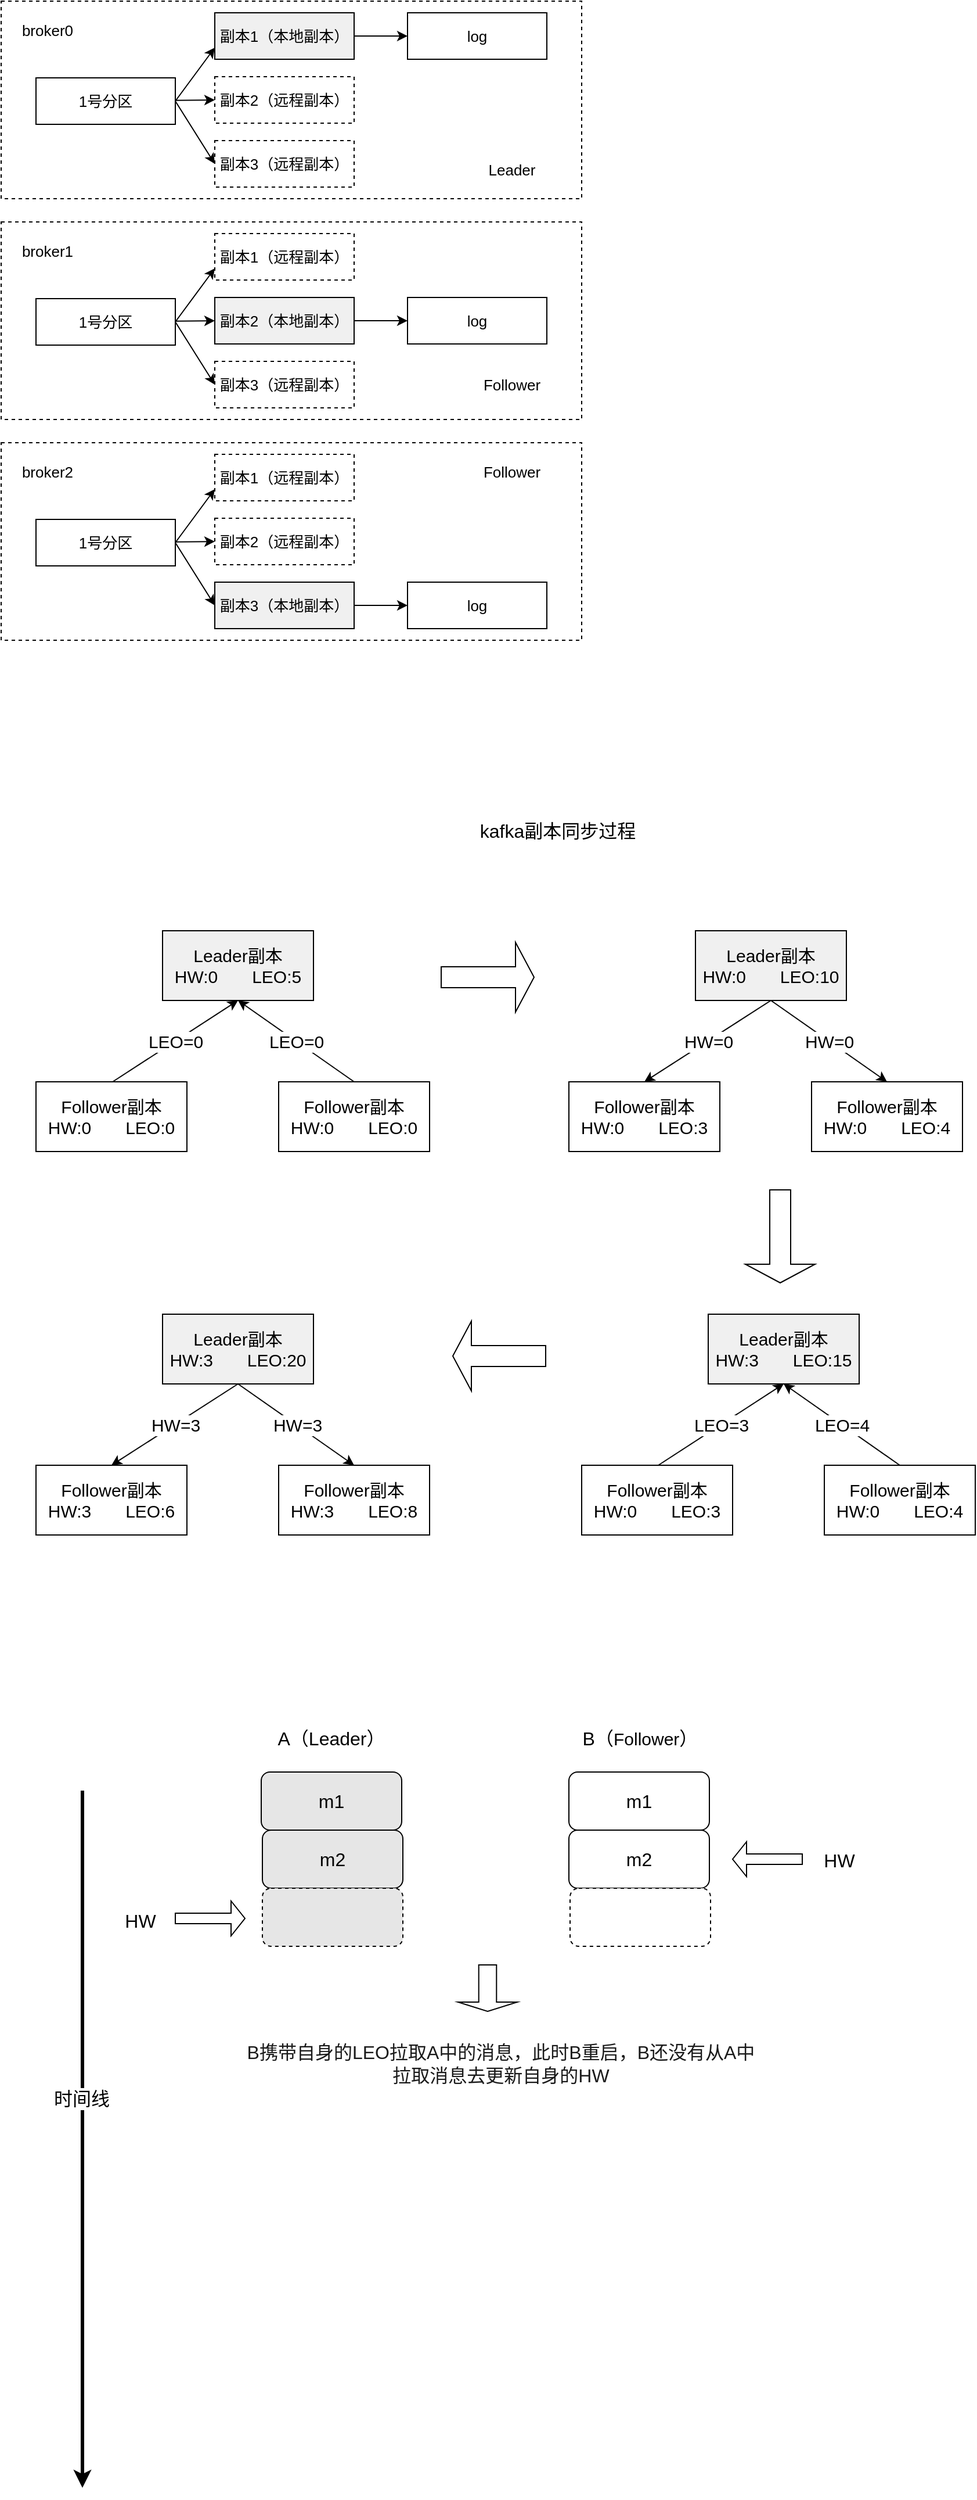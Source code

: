 <mxfile version="18.0.6" type="device"><diagram id="EZ29PhLylF8vI9ptLDk6" name="第 1 页"><mxGraphModel dx="1422" dy="865" grid="1" gridSize="10" guides="1" tooltips="1" connect="1" arrows="1" fold="1" page="1" pageScale="1" pageWidth="827" pageHeight="1169" math="0" shadow="0"><root><mxCell id="0"/><mxCell id="1" parent="0"/><mxCell id="oqnaxnyl65lQeYSDiRmx-1" value="" style="rounded=0;whiteSpace=wrap;html=1;dashed=1;fontSize=13;" parent="1" vertex="1"><mxGeometry x="160" y="80" width="500" height="170" as="geometry"/></mxCell><mxCell id="oqnaxnyl65lQeYSDiRmx-3" value="broker0" style="text;html=1;strokeColor=none;fillColor=none;align=center;verticalAlign=middle;whiteSpace=wrap;rounded=0;dashed=1;fontSize=13;" parent="1" vertex="1"><mxGeometry x="170" y="90" width="60" height="30" as="geometry"/></mxCell><mxCell id="oqnaxnyl65lQeYSDiRmx-10" style="rounded=0;orthogonalLoop=1;jettySize=auto;html=1;entryX=0;entryY=0.75;entryDx=0;entryDy=0;exitX=1;exitY=0.5;exitDx=0;exitDy=0;fontSize=13;" parent="1" source="oqnaxnyl65lQeYSDiRmx-4" target="oqnaxnyl65lQeYSDiRmx-5" edge="1"><mxGeometry relative="1" as="geometry"/></mxCell><mxCell id="oqnaxnyl65lQeYSDiRmx-11" style="edgeStyle=none;rounded=0;orthogonalLoop=1;jettySize=auto;html=1;entryX=0;entryY=0.5;entryDx=0;entryDy=0;fontSize=13;" parent="1" source="oqnaxnyl65lQeYSDiRmx-4" target="oqnaxnyl65lQeYSDiRmx-6" edge="1"><mxGeometry relative="1" as="geometry"/></mxCell><mxCell id="oqnaxnyl65lQeYSDiRmx-12" style="edgeStyle=none;rounded=0;orthogonalLoop=1;jettySize=auto;html=1;entryX=0;entryY=0.5;entryDx=0;entryDy=0;exitX=1;exitY=0.5;exitDx=0;exitDy=0;fontSize=13;" parent="1" source="oqnaxnyl65lQeYSDiRmx-4" target="oqnaxnyl65lQeYSDiRmx-7" edge="1"><mxGeometry relative="1" as="geometry"/></mxCell><mxCell id="oqnaxnyl65lQeYSDiRmx-4" value="1号分区" style="rounded=0;whiteSpace=wrap;html=1;fontSize=13;" parent="1" vertex="1"><mxGeometry x="190" y="146" width="120" height="40" as="geometry"/></mxCell><mxCell id="oqnaxnyl65lQeYSDiRmx-14" style="edgeStyle=none;rounded=0;orthogonalLoop=1;jettySize=auto;html=1;entryX=0;entryY=0.5;entryDx=0;entryDy=0;fontSize=13;" parent="1" source="oqnaxnyl65lQeYSDiRmx-5" target="oqnaxnyl65lQeYSDiRmx-13" edge="1"><mxGeometry relative="1" as="geometry"/></mxCell><mxCell id="oqnaxnyl65lQeYSDiRmx-5" value="副本1（本地副本）" style="rounded=0;whiteSpace=wrap;html=1;fillColor=#F0F0F0;fontSize=13;" parent="1" vertex="1"><mxGeometry x="344" y="90" width="120" height="40" as="geometry"/></mxCell><mxCell id="oqnaxnyl65lQeYSDiRmx-6" value="副本2（远程副本）" style="rounded=0;whiteSpace=wrap;html=1;dashed=1;fontSize=13;" parent="1" vertex="1"><mxGeometry x="344" y="145" width="120" height="40" as="geometry"/></mxCell><mxCell id="oqnaxnyl65lQeYSDiRmx-7" value="副本3（远程副本）" style="rounded=0;whiteSpace=wrap;html=1;dashed=1;fontSize=13;" parent="1" vertex="1"><mxGeometry x="344" y="200" width="120" height="40" as="geometry"/></mxCell><mxCell id="oqnaxnyl65lQeYSDiRmx-13" value="log" style="rounded=0;whiteSpace=wrap;html=1;fontSize=13;" parent="1" vertex="1"><mxGeometry x="510" y="90" width="120" height="40" as="geometry"/></mxCell><mxCell id="oqnaxnyl65lQeYSDiRmx-15" value="" style="rounded=0;whiteSpace=wrap;html=1;dashed=1;fontSize=13;" parent="1" vertex="1"><mxGeometry x="160" y="270" width="500" height="170" as="geometry"/></mxCell><mxCell id="oqnaxnyl65lQeYSDiRmx-16" value="broker1" style="text;html=1;strokeColor=none;fillColor=none;align=center;verticalAlign=middle;whiteSpace=wrap;rounded=0;dashed=1;fontSize=13;" parent="1" vertex="1"><mxGeometry x="170" y="280" width="60" height="30" as="geometry"/></mxCell><mxCell id="oqnaxnyl65lQeYSDiRmx-17" style="rounded=0;orthogonalLoop=1;jettySize=auto;html=1;entryX=0;entryY=0.75;entryDx=0;entryDy=0;exitX=1;exitY=0.5;exitDx=0;exitDy=0;fontSize=13;" parent="1" source="oqnaxnyl65lQeYSDiRmx-20" target="oqnaxnyl65lQeYSDiRmx-22" edge="1"><mxGeometry relative="1" as="geometry"/></mxCell><mxCell id="oqnaxnyl65lQeYSDiRmx-18" style="edgeStyle=none;rounded=0;orthogonalLoop=1;jettySize=auto;html=1;entryX=0;entryY=0.5;entryDx=0;entryDy=0;fontSize=13;" parent="1" source="oqnaxnyl65lQeYSDiRmx-20" target="oqnaxnyl65lQeYSDiRmx-23" edge="1"><mxGeometry relative="1" as="geometry"/></mxCell><mxCell id="oqnaxnyl65lQeYSDiRmx-19" style="edgeStyle=none;rounded=0;orthogonalLoop=1;jettySize=auto;html=1;entryX=0;entryY=0.5;entryDx=0;entryDy=0;exitX=1;exitY=0.5;exitDx=0;exitDy=0;fontSize=13;" parent="1" source="oqnaxnyl65lQeYSDiRmx-20" target="oqnaxnyl65lQeYSDiRmx-24" edge="1"><mxGeometry relative="1" as="geometry"/></mxCell><mxCell id="oqnaxnyl65lQeYSDiRmx-20" value="1号分区" style="rounded=0;whiteSpace=wrap;html=1;fontSize=13;" parent="1" vertex="1"><mxGeometry x="190" y="336" width="120" height="40" as="geometry"/></mxCell><mxCell id="oqnaxnyl65lQeYSDiRmx-22" value="副本1（远程副本）" style="rounded=0;whiteSpace=wrap;html=1;fillColor=#FFFFFF;dashed=1;fontSize=13;" parent="1" vertex="1"><mxGeometry x="344" y="280" width="120" height="40" as="geometry"/></mxCell><mxCell id="oqnaxnyl65lQeYSDiRmx-37" style="edgeStyle=none;rounded=0;orthogonalLoop=1;jettySize=auto;html=1;entryX=0;entryY=0.5;entryDx=0;entryDy=0;fontSize=13;" parent="1" source="oqnaxnyl65lQeYSDiRmx-23" target="oqnaxnyl65lQeYSDiRmx-25" edge="1"><mxGeometry relative="1" as="geometry"/></mxCell><mxCell id="oqnaxnyl65lQeYSDiRmx-23" value="副本2（本地副本）" style="rounded=0;whiteSpace=wrap;html=1;fillColor=#F0F0F0;fontSize=13;" parent="1" vertex="1"><mxGeometry x="344" y="335" width="120" height="40" as="geometry"/></mxCell><mxCell id="oqnaxnyl65lQeYSDiRmx-24" value="副本3（远程副本）" style="rounded=0;whiteSpace=wrap;html=1;dashed=1;fontSize=13;" parent="1" vertex="1"><mxGeometry x="344" y="390" width="120" height="40" as="geometry"/></mxCell><mxCell id="oqnaxnyl65lQeYSDiRmx-25" value="log" style="rounded=0;whiteSpace=wrap;html=1;fontSize=13;" parent="1" vertex="1"><mxGeometry x="510" y="335" width="120" height="40" as="geometry"/></mxCell><mxCell id="oqnaxnyl65lQeYSDiRmx-26" value="" style="rounded=0;whiteSpace=wrap;html=1;dashed=1;fontSize=13;" parent="1" vertex="1"><mxGeometry x="160" y="460" width="500" height="170" as="geometry"/></mxCell><mxCell id="oqnaxnyl65lQeYSDiRmx-27" value="broker2" style="text;html=1;strokeColor=none;fillColor=none;align=center;verticalAlign=middle;whiteSpace=wrap;rounded=0;dashed=1;fontSize=13;" parent="1" vertex="1"><mxGeometry x="170" y="470" width="60" height="30" as="geometry"/></mxCell><mxCell id="oqnaxnyl65lQeYSDiRmx-28" style="rounded=0;orthogonalLoop=1;jettySize=auto;html=1;entryX=0;entryY=0.75;entryDx=0;entryDy=0;exitX=1;exitY=0.5;exitDx=0;exitDy=0;fontSize=13;" parent="1" source="oqnaxnyl65lQeYSDiRmx-31" target="oqnaxnyl65lQeYSDiRmx-33" edge="1"><mxGeometry relative="1" as="geometry"/></mxCell><mxCell id="oqnaxnyl65lQeYSDiRmx-29" style="edgeStyle=none;rounded=0;orthogonalLoop=1;jettySize=auto;html=1;entryX=0;entryY=0.5;entryDx=0;entryDy=0;fontSize=13;" parent="1" source="oqnaxnyl65lQeYSDiRmx-31" target="oqnaxnyl65lQeYSDiRmx-34" edge="1"><mxGeometry relative="1" as="geometry"/></mxCell><mxCell id="oqnaxnyl65lQeYSDiRmx-30" style="edgeStyle=none;rounded=0;orthogonalLoop=1;jettySize=auto;html=1;entryX=0;entryY=0.5;entryDx=0;entryDy=0;exitX=1;exitY=0.5;exitDx=0;exitDy=0;fontSize=13;" parent="1" source="oqnaxnyl65lQeYSDiRmx-31" target="oqnaxnyl65lQeYSDiRmx-35" edge="1"><mxGeometry relative="1" as="geometry"/></mxCell><mxCell id="oqnaxnyl65lQeYSDiRmx-31" value="1号分区" style="rounded=0;whiteSpace=wrap;html=1;fontSize=13;" parent="1" vertex="1"><mxGeometry x="190" y="526" width="120" height="40" as="geometry"/></mxCell><mxCell id="oqnaxnyl65lQeYSDiRmx-32" style="edgeStyle=none;rounded=0;orthogonalLoop=1;jettySize=auto;html=1;entryX=0;entryY=0.5;entryDx=0;entryDy=0;exitX=1;exitY=0.5;exitDx=0;exitDy=0;fontSize=13;" parent="1" source="oqnaxnyl65lQeYSDiRmx-35" target="oqnaxnyl65lQeYSDiRmx-36" edge="1"><mxGeometry relative="1" as="geometry"/></mxCell><mxCell id="oqnaxnyl65lQeYSDiRmx-33" value="副本1（远程副本）" style="rounded=0;whiteSpace=wrap;html=1;fillColor=#FFFFFF;dashed=1;fontSize=13;" parent="1" vertex="1"><mxGeometry x="344" y="470" width="120" height="40" as="geometry"/></mxCell><mxCell id="oqnaxnyl65lQeYSDiRmx-34" value="副本2（远程副本）" style="rounded=0;whiteSpace=wrap;html=1;dashed=1;fontSize=13;" parent="1" vertex="1"><mxGeometry x="344" y="525" width="120" height="40" as="geometry"/></mxCell><mxCell id="oqnaxnyl65lQeYSDiRmx-35" value="副本3（本地副本）" style="rounded=0;whiteSpace=wrap;html=1;fillColor=#F0F0F0;fontSize=13;" parent="1" vertex="1"><mxGeometry x="344" y="580" width="120" height="40" as="geometry"/></mxCell><mxCell id="oqnaxnyl65lQeYSDiRmx-36" value="log" style="rounded=0;whiteSpace=wrap;html=1;fontSize=13;" parent="1" vertex="1"><mxGeometry x="510" y="580" width="120" height="40" as="geometry"/></mxCell><mxCell id="oqnaxnyl65lQeYSDiRmx-38" value="Leader" style="text;html=1;strokeColor=none;fillColor=none;align=center;verticalAlign=middle;whiteSpace=wrap;rounded=0;fontSize=13;" parent="1" vertex="1"><mxGeometry x="570" y="210" width="60" height="30" as="geometry"/></mxCell><mxCell id="fsBLqIFvQMuYXJvwXyD_-6" value="Leader副本&lt;br style=&quot;font-size: 15px;&quot;&gt;HW:0&lt;span style=&quot;white-space: pre; font-size: 15px;&quot;&gt;&#9;&lt;/span&gt;LEO:5" style="rounded=0;whiteSpace=wrap;html=1;fillColor=#F0F0F0;fontSize=15;" parent="1" vertex="1"><mxGeometry x="299" y="880" width="130" height="60" as="geometry"/></mxCell><mxCell id="fsBLqIFvQMuYXJvwXyD_-7" value="Follower副本&lt;br style=&quot;font-size: 15px;&quot;&gt;HW:0&lt;span style=&quot;white-space: pre; font-size: 15px;&quot;&gt;&#9;&lt;/span&gt;LEO:0" style="rounded=0;whiteSpace=wrap;html=1;fillColor=#FFFFFF;fontSize=15;" parent="1" vertex="1"><mxGeometry x="190" y="1010" width="130" height="60" as="geometry"/></mxCell><mxCell id="fsBLqIFvQMuYXJvwXyD_-8" value="Follower副本&lt;br style=&quot;font-size: 15px;&quot;&gt;HW:0&lt;span style=&quot;white-space: pre; font-size: 15px;&quot;&gt;&#9;&lt;/span&gt;LEO:0" style="rounded=0;whiteSpace=wrap;html=1;fillColor=#FFFFFF;fontSize=15;" parent="1" vertex="1"><mxGeometry x="399" y="1010" width="130" height="60" as="geometry"/></mxCell><mxCell id="fsBLqIFvQMuYXJvwXyD_-13" value="" style="endArrow=classic;html=1;rounded=0;exitX=0.5;exitY=0;exitDx=0;exitDy=0;entryX=0.5;entryY=1;entryDx=0;entryDy=0;" parent="1" target="fsBLqIFvQMuYXJvwXyD_-6" edge="1"><mxGeometry relative="1" as="geometry"><mxPoint x="256" y="1010" as="sourcePoint"/><mxPoint x="366" y="940" as="targetPoint"/></mxGeometry></mxCell><mxCell id="fsBLqIFvQMuYXJvwXyD_-14" value="LEO=0" style="edgeLabel;resizable=0;html=1;align=center;verticalAlign=middle;fillColor=#FFFFFF;fontSize=15;" parent="fsBLqIFvQMuYXJvwXyD_-13" connectable="0" vertex="1"><mxGeometry relative="1" as="geometry"/></mxCell><mxCell id="fsBLqIFvQMuYXJvwXyD_-15" value="" style="endArrow=classic;html=1;rounded=0;exitX=0.5;exitY=0;exitDx=0;exitDy=0;entryX=0.5;entryY=1;entryDx=0;entryDy=0;" parent="1" source="fsBLqIFvQMuYXJvwXyD_-8" target="fsBLqIFvQMuYXJvwXyD_-6" edge="1"><mxGeometry relative="1" as="geometry"><mxPoint x="266" y="1020" as="sourcePoint"/><mxPoint x="376" y="950" as="targetPoint"/></mxGeometry></mxCell><mxCell id="fsBLqIFvQMuYXJvwXyD_-16" value="LEO=0" style="edgeLabel;resizable=0;html=1;align=center;verticalAlign=middle;fillColor=#FFFFFF;fontSize=15;" parent="fsBLqIFvQMuYXJvwXyD_-15" connectable="0" vertex="1"><mxGeometry relative="1" as="geometry"/></mxCell><mxCell id="fsBLqIFvQMuYXJvwXyD_-17" value="Leader副本&lt;br style=&quot;font-size: 15px;&quot;&gt;HW:0&lt;span style=&quot;white-space: pre; font-size: 15px;&quot;&gt;&#9;&lt;/span&gt;LEO:10" style="rounded=0;whiteSpace=wrap;html=1;fillColor=#F0F0F0;fontSize=15;" parent="1" vertex="1"><mxGeometry x="758" y="880" width="130" height="60" as="geometry"/></mxCell><mxCell id="fsBLqIFvQMuYXJvwXyD_-18" value="Follower副本&lt;br style=&quot;font-size: 15px;&quot;&gt;HW:0&lt;span style=&quot;white-space: pre; font-size: 15px;&quot;&gt;&#9;&lt;/span&gt;LEO:3" style="rounded=0;whiteSpace=wrap;html=1;fillColor=#FFFFFF;fontSize=15;" parent="1" vertex="1"><mxGeometry x="649" y="1010" width="130" height="60" as="geometry"/></mxCell><mxCell id="fsBLqIFvQMuYXJvwXyD_-19" value="Follower副本&lt;br style=&quot;font-size: 15px;&quot;&gt;HW:0&lt;span style=&quot;white-space: pre; font-size: 15px;&quot;&gt;&#9;&lt;/span&gt;LEO:4" style="rounded=0;whiteSpace=wrap;html=1;fillColor=#FFFFFF;fontSize=15;" parent="1" vertex="1"><mxGeometry x="858" y="1010" width="130" height="60" as="geometry"/></mxCell><mxCell id="fsBLqIFvQMuYXJvwXyD_-20" value="" style="endArrow=classic;html=1;rounded=0;exitX=0.5;exitY=1;exitDx=0;exitDy=0;entryX=0.5;entryY=0;entryDx=0;entryDy=0;fontSize=15;" parent="1" source="fsBLqIFvQMuYXJvwXyD_-17" target="fsBLqIFvQMuYXJvwXyD_-18" edge="1"><mxGeometry relative="1" as="geometry"><mxPoint x="715" y="1010" as="sourcePoint"/><mxPoint x="829" y="1100" as="targetPoint"/></mxGeometry></mxCell><mxCell id="fsBLqIFvQMuYXJvwXyD_-21" value="HW=0" style="edgeLabel;resizable=0;html=1;align=center;verticalAlign=middle;fillColor=#FFFFFF;fontSize=15;" parent="fsBLqIFvQMuYXJvwXyD_-20" connectable="0" vertex="1"><mxGeometry relative="1" as="geometry"/></mxCell><mxCell id="fsBLqIFvQMuYXJvwXyD_-22" value="" style="endArrow=classic;html=1;rounded=0;entryX=0.5;entryY=0;entryDx=0;entryDy=0;exitX=0.5;exitY=1;exitDx=0;exitDy=0;fontSize=15;" parent="1" source="fsBLqIFvQMuYXJvwXyD_-17" target="fsBLqIFvQMuYXJvwXyD_-19" edge="1"><mxGeometry relative="1" as="geometry"><mxPoint x="1009" y="920" as="sourcePoint"/><mxPoint x="835" y="950" as="targetPoint"/></mxGeometry></mxCell><mxCell id="fsBLqIFvQMuYXJvwXyD_-23" value="HW=0" style="edgeLabel;resizable=0;html=1;align=center;verticalAlign=middle;fillColor=#FFFFFF;fontSize=15;" parent="fsBLqIFvQMuYXJvwXyD_-22" connectable="0" vertex="1"><mxGeometry relative="1" as="geometry"/></mxCell><mxCell id="fsBLqIFvQMuYXJvwXyD_-24" value="Leader副本&lt;br style=&quot;font-size: 15px;&quot;&gt;HW:3&lt;span style=&quot;white-space: pre; font-size: 15px;&quot;&gt;&#9;&lt;/span&gt;LEO:15" style="rounded=0;whiteSpace=wrap;html=1;fillColor=#F0F0F0;fontSize=15;" parent="1" vertex="1"><mxGeometry x="769" y="1210" width="130" height="60" as="geometry"/></mxCell><mxCell id="fsBLqIFvQMuYXJvwXyD_-25" value="Follower副本&lt;br style=&quot;font-size: 15px;&quot;&gt;HW:0&lt;span style=&quot;white-space: pre; font-size: 15px;&quot;&gt;&#9;&lt;/span&gt;LEO:3" style="rounded=0;whiteSpace=wrap;html=1;fillColor=#FFFFFF;fontSize=15;" parent="1" vertex="1"><mxGeometry x="660" y="1340" width="130" height="60" as="geometry"/></mxCell><mxCell id="fsBLqIFvQMuYXJvwXyD_-26" value="Follower副本&lt;br style=&quot;font-size: 15px;&quot;&gt;HW:0&lt;span style=&quot;white-space: pre; font-size: 15px;&quot;&gt;&#9;&lt;/span&gt;LEO:4" style="rounded=0;whiteSpace=wrap;html=1;fillColor=#FFFFFF;fontSize=15;" parent="1" vertex="1"><mxGeometry x="869" y="1340" width="130" height="60" as="geometry"/></mxCell><mxCell id="fsBLqIFvQMuYXJvwXyD_-27" value="" style="endArrow=classic;html=1;rounded=0;exitX=0.5;exitY=0;exitDx=0;exitDy=0;entryX=0.5;entryY=1;entryDx=0;entryDy=0;fontSize=15;" parent="1" target="fsBLqIFvQMuYXJvwXyD_-24" edge="1"><mxGeometry relative="1" as="geometry"><mxPoint x="726" y="1340" as="sourcePoint"/><mxPoint x="836" y="1270" as="targetPoint"/></mxGeometry></mxCell><mxCell id="fsBLqIFvQMuYXJvwXyD_-28" value="LEO=3" style="edgeLabel;resizable=0;html=1;align=center;verticalAlign=middle;fillColor=#FFFFFF;fontSize=15;" parent="fsBLqIFvQMuYXJvwXyD_-27" connectable="0" vertex="1"><mxGeometry relative="1" as="geometry"/></mxCell><mxCell id="fsBLqIFvQMuYXJvwXyD_-29" value="" style="endArrow=classic;html=1;rounded=0;exitX=0.5;exitY=0;exitDx=0;exitDy=0;entryX=0.5;entryY=1;entryDx=0;entryDy=0;fontSize=15;" parent="1" source="fsBLqIFvQMuYXJvwXyD_-26" target="fsBLqIFvQMuYXJvwXyD_-24" edge="1"><mxGeometry relative="1" as="geometry"><mxPoint x="736" y="1350" as="sourcePoint"/><mxPoint x="846" y="1280" as="targetPoint"/></mxGeometry></mxCell><mxCell id="fsBLqIFvQMuYXJvwXyD_-30" value="LEO=4" style="edgeLabel;resizable=0;html=1;align=center;verticalAlign=middle;fillColor=#FFFFFF;fontSize=15;" parent="fsBLqIFvQMuYXJvwXyD_-29" connectable="0" vertex="1"><mxGeometry relative="1" as="geometry"/></mxCell><mxCell id="fsBLqIFvQMuYXJvwXyD_-31" value="Leader副本&lt;br style=&quot;font-size: 15px;&quot;&gt;HW:3&lt;span style=&quot;white-space: pre; font-size: 15px;&quot;&gt;&#9;&lt;/span&gt;LEO:20" style="rounded=0;whiteSpace=wrap;html=1;fillColor=#F0F0F0;fontSize=15;" parent="1" vertex="1"><mxGeometry x="299" y="1210" width="130" height="60" as="geometry"/></mxCell><mxCell id="fsBLqIFvQMuYXJvwXyD_-32" value="Follower副本&lt;br style=&quot;font-size: 15px;&quot;&gt;HW:3&lt;span style=&quot;white-space: pre; font-size: 15px;&quot;&gt;&#9;&lt;/span&gt;LEO:6" style="rounded=0;whiteSpace=wrap;html=1;fillColor=#FFFFFF;fontSize=15;" parent="1" vertex="1"><mxGeometry x="190" y="1340" width="130" height="60" as="geometry"/></mxCell><mxCell id="fsBLqIFvQMuYXJvwXyD_-33" value="Follower副本&lt;br style=&quot;font-size: 15px;&quot;&gt;HW:3&lt;span style=&quot;white-space: pre; font-size: 15px;&quot;&gt;&#9;&lt;/span&gt;LEO:8" style="rounded=0;whiteSpace=wrap;html=1;fillColor=#FFFFFF;fontSize=15;" parent="1" vertex="1"><mxGeometry x="399" y="1340" width="130" height="60" as="geometry"/></mxCell><mxCell id="fsBLqIFvQMuYXJvwXyD_-34" value="" style="endArrow=classic;html=1;rounded=0;exitX=0.5;exitY=1;exitDx=0;exitDy=0;entryX=0.5;entryY=0;entryDx=0;entryDy=0;fontSize=15;" parent="1" source="fsBLqIFvQMuYXJvwXyD_-31" target="fsBLqIFvQMuYXJvwXyD_-32" edge="1"><mxGeometry relative="1" as="geometry"><mxPoint x="256" y="1340" as="sourcePoint"/><mxPoint x="370" y="1430" as="targetPoint"/></mxGeometry></mxCell><mxCell id="fsBLqIFvQMuYXJvwXyD_-35" value="HW=3" style="edgeLabel;resizable=0;html=1;align=center;verticalAlign=middle;fillColor=#FFFFFF;fontSize=15;" parent="fsBLqIFvQMuYXJvwXyD_-34" connectable="0" vertex="1"><mxGeometry relative="1" as="geometry"/></mxCell><mxCell id="fsBLqIFvQMuYXJvwXyD_-36" value="" style="endArrow=classic;html=1;rounded=0;entryX=0.5;entryY=0;entryDx=0;entryDy=0;exitX=0.5;exitY=1;exitDx=0;exitDy=0;fontSize=15;" parent="1" source="fsBLqIFvQMuYXJvwXyD_-31" target="fsBLqIFvQMuYXJvwXyD_-33" edge="1"><mxGeometry relative="1" as="geometry"><mxPoint x="550" y="1250" as="sourcePoint"/><mxPoint x="376" y="1280" as="targetPoint"/></mxGeometry></mxCell><mxCell id="fsBLqIFvQMuYXJvwXyD_-37" value="HW=3" style="edgeLabel;resizable=0;html=1;align=center;verticalAlign=middle;fillColor=#FFFFFF;fontSize=15;" parent="fsBLqIFvQMuYXJvwXyD_-36" connectable="0" vertex="1"><mxGeometry relative="1" as="geometry"><mxPoint x="1" as="offset"/></mxGeometry></mxCell><mxCell id="fsBLqIFvQMuYXJvwXyD_-40" value="" style="shape=singleArrow;whiteSpace=wrap;html=1;fillColor=#FFFFFF;" parent="1" vertex="1"><mxGeometry x="539" y="890" width="80" height="60" as="geometry"/></mxCell><mxCell id="fsBLqIFvQMuYXJvwXyD_-41" value="" style="shape=singleArrow;whiteSpace=wrap;html=1;fillColor=#FFFFFF;direction=south;fontSize=15;" parent="1" vertex="1"><mxGeometry x="801" y="1103" width="60" height="80" as="geometry"/></mxCell><mxCell id="fsBLqIFvQMuYXJvwXyD_-43" value="" style="shape=singleArrow;whiteSpace=wrap;html=1;fillColor=#FFFFFF;direction=west;" parent="1" vertex="1"><mxGeometry x="549" y="1216" width="80" height="60" as="geometry"/></mxCell><mxCell id="aHCzqFJczM8sTAtXJ5r8-2" value="kafka副本同步过程" style="text;html=1;strokeColor=none;fillColor=none;align=center;verticalAlign=middle;whiteSpace=wrap;rounded=0;fontSize=16;" vertex="1" parent="1"><mxGeometry x="539" y="774" width="201" height="40" as="geometry"/></mxCell><mxCell id="aHCzqFJczM8sTAtXJ5r8-3" value="Follower" style="text;html=1;strokeColor=none;fillColor=none;align=center;verticalAlign=middle;whiteSpace=wrap;rounded=0;fontSize=13;" vertex="1" parent="1"><mxGeometry x="570" y="395" width="60" height="30" as="geometry"/></mxCell><mxCell id="aHCzqFJczM8sTAtXJ5r8-4" value="Follower" style="text;html=1;strokeColor=none;fillColor=none;align=center;verticalAlign=middle;whiteSpace=wrap;rounded=0;fontSize=13;" vertex="1" parent="1"><mxGeometry x="570" y="470" width="60" height="30" as="geometry"/></mxCell><mxCell id="aHCzqFJczM8sTAtXJ5r8-7" value="" style="endArrow=classic;html=1;rounded=0;fontSize=16;strokeWidth=3;" edge="1" parent="1"><mxGeometry width="50" height="50" relative="1" as="geometry"><mxPoint x="230" y="1620" as="sourcePoint"/><mxPoint x="230" y="2220" as="targetPoint"/></mxGeometry></mxCell><mxCell id="aHCzqFJczM8sTAtXJ5r8-9" value="时间线" style="edgeLabel;html=1;align=center;verticalAlign=middle;resizable=0;points=[];fontSize=16;" vertex="1" connectable="0" parent="aHCzqFJczM8sTAtXJ5r8-7"><mxGeometry x="-0.116" y="-1" relative="1" as="geometry"><mxPoint as="offset"/></mxGeometry></mxCell><mxCell id="aHCzqFJczM8sTAtXJ5r8-16" value="A（Leader）" style="text;html=1;strokeColor=none;fillColor=none;align=center;verticalAlign=middle;whiteSpace=wrap;rounded=0;shadow=0;dashed=1;fontSize=16;" vertex="1" parent="1"><mxGeometry x="384" y="1560" width="121" height="30" as="geometry"/></mxCell><mxCell id="aHCzqFJczM8sTAtXJ5r8-19" value="m1" style="rounded=1;whiteSpace=wrap;html=1;shadow=0;fontSize=16;fillColor=#E6E6E6;" vertex="1" parent="1"><mxGeometry x="384" y="1604" width="121" height="50" as="geometry"/></mxCell><mxCell id="aHCzqFJczM8sTAtXJ5r8-20" value="m2" style="rounded=1;whiteSpace=wrap;html=1;shadow=0;fontSize=16;fillColor=#E6E6E6;" vertex="1" parent="1"><mxGeometry x="385" y="1654" width="121" height="50" as="geometry"/></mxCell><mxCell id="aHCzqFJczM8sTAtXJ5r8-21" value="" style="rounded=1;whiteSpace=wrap;html=1;shadow=0;fontSize=16;dashed=1;fillColor=#E6E6E6;" vertex="1" parent="1"><mxGeometry x="385" y="1704" width="121" height="50" as="geometry"/></mxCell><mxCell id="aHCzqFJczM8sTAtXJ5r8-22" value="" style="shape=singleArrow;whiteSpace=wrap;html=1;shadow=0;fontSize=16;" vertex="1" parent="1"><mxGeometry x="310" y="1715" width="60" height="30" as="geometry"/></mxCell><mxCell id="aHCzqFJczM8sTAtXJ5r8-23" value="HW" style="text;html=1;strokeColor=none;fillColor=none;align=center;verticalAlign=middle;whiteSpace=wrap;rounded=0;shadow=0;fontSize=16;" vertex="1" parent="1"><mxGeometry x="250" y="1717" width="60" height="30" as="geometry"/></mxCell><mxCell id="aHCzqFJczM8sTAtXJ5r8-24" value="B（&lt;span style=&quot;font-size: 15px;&quot;&gt;Follower&lt;/span&gt;）" style="text;html=1;strokeColor=none;fillColor=none;align=center;verticalAlign=middle;whiteSpace=wrap;rounded=0;shadow=0;dashed=1;fontSize=16;" vertex="1" parent="1"><mxGeometry x="655" y="1560" width="111" height="30" as="geometry"/></mxCell><mxCell id="aHCzqFJczM8sTAtXJ5r8-25" value="m1" style="rounded=1;whiteSpace=wrap;html=1;shadow=0;fontSize=16;" vertex="1" parent="1"><mxGeometry x="649" y="1604" width="121" height="50" as="geometry"/></mxCell><mxCell id="aHCzqFJczM8sTAtXJ5r8-27" value="m2" style="rounded=1;whiteSpace=wrap;html=1;shadow=0;fontSize=16;" vertex="1" parent="1"><mxGeometry x="649" y="1654" width="121" height="50" as="geometry"/></mxCell><mxCell id="aHCzqFJczM8sTAtXJ5r8-28" value="&lt;span style=&quot;color: rgb(26, 26, 26); font-family: &amp;quot;lucida grande&amp;quot;, &amp;quot;lucida sans unicode&amp;quot;, lucida, helvetica, &amp;quot;Hiragino Sans GB&amp;quot;, &amp;quot;Microsoft YaHei&amp;quot;, &amp;quot;WenQuanYi Micro Hei&amp;quot;, sans-serif; text-align: start; background-color: rgb(255, 255, 255);&quot;&gt;B携带自身的LEO拉取A中的消息，此时B重启，B还没有从A中拉取消息去更新自身的HW&lt;/span&gt;" style="text;html=1;strokeColor=none;fillColor=none;align=center;verticalAlign=middle;whiteSpace=wrap;rounded=0;shadow=0;fontSize=16;" vertex="1" parent="1"><mxGeometry x="370" y="1830" width="441" height="50" as="geometry"/></mxCell><mxCell id="aHCzqFJczM8sTAtXJ5r8-29" value="" style="shape=singleArrow;whiteSpace=wrap;html=1;shadow=0;fontSize=16;direction=west;" vertex="1" parent="1"><mxGeometry x="790" y="1664" width="60" height="30" as="geometry"/></mxCell><mxCell id="aHCzqFJczM8sTAtXJ5r8-30" value="HW" style="text;html=1;strokeColor=none;fillColor=none;align=center;verticalAlign=middle;whiteSpace=wrap;rounded=0;shadow=0;fontSize=16;" vertex="1" parent="1"><mxGeometry x="852" y="1665" width="60" height="30" as="geometry"/></mxCell><mxCell id="aHCzqFJczM8sTAtXJ5r8-32" value="" style="shape=singleArrow;direction=south;whiteSpace=wrap;html=1;shadow=0;fontSize=16;fillColor=#FFFFFF;labelBackgroundColor=none;" vertex="1" parent="1"><mxGeometry x="553.5" y="1770" width="51" height="40" as="geometry"/></mxCell><mxCell id="aHCzqFJczM8sTAtXJ5r8-34" value="" style="rounded=1;whiteSpace=wrap;html=1;shadow=0;fontSize=16;dashed=1;" vertex="1" parent="1"><mxGeometry x="650" y="1704" width="121" height="50" as="geometry"/></mxCell></root></mxGraphModel></diagram></mxfile>